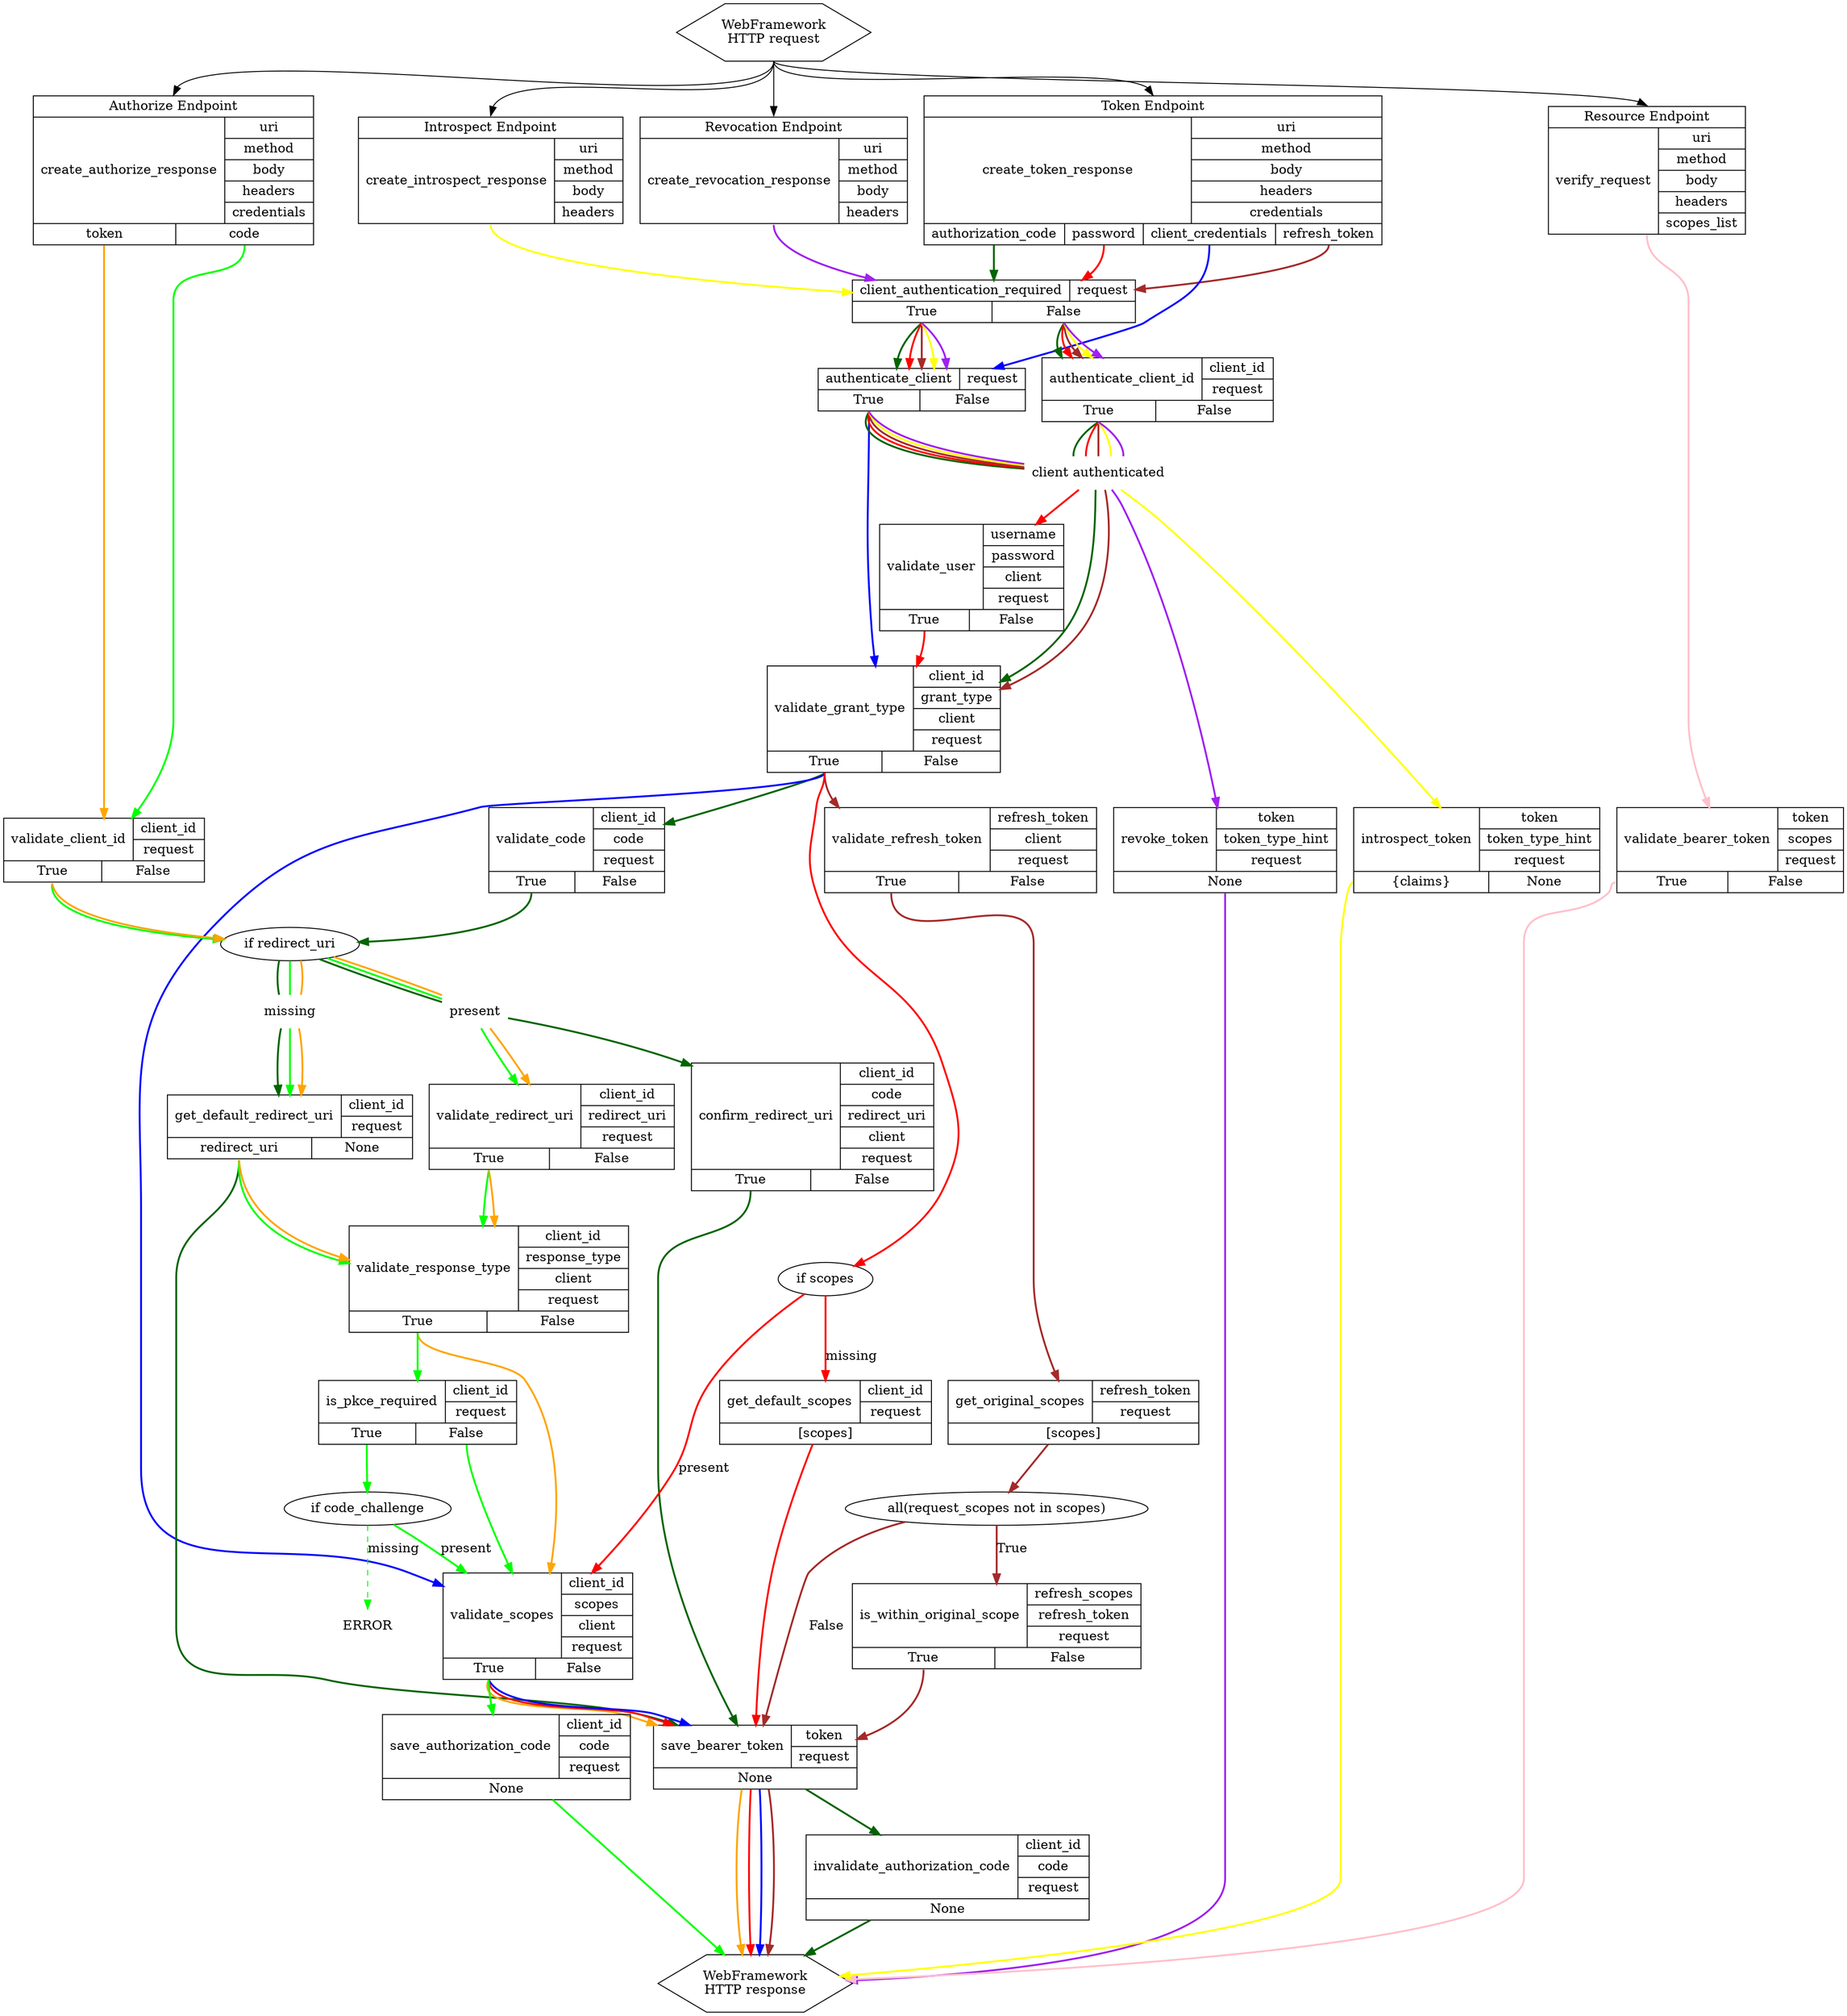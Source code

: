 digraph oauthlib {
    /* Naming conventions:
    f_ : functions in shape=record
    endpoint_ : endpoints in shape=record
    webapi_ : oauthlib entry/exit points in shape=hexagon
    if_ : internal conditions
    r_ : used when returning from two functions into one for improving clarity
    */
    center="1"
    edge [ style=bold ];

    /* Web Framework Entry and Exit points */
    {
        node [ shape=hexagon ];
        edge [ style=normal ];
        
        webapi_request [ label="WebFramework\nHTTP request" ];
        webapi_request:s ->
                endpoint_authorize:top:n,
                endpoint_token:top:n,
                endpoint_introspect:top:n,
                endpoint_revoke:top:n,
                endpoint_resource:top:n;
        webapi_response [ label="WebFramework\nHTTP response" ];
    }

    /* OAuthlib Endpoints */
    {
        rank=same;

        endpoint_authorize [ shape=record; label="{<top>Authorize Endpoint|{create_authorize_response|{uri|method|body|headers|credentials}}|{<token>token|<code>code}}" ];
        endpoint_token [ shape=record; label="{<top>Token Endpoint|{create_token_response|{uri|method|body|headers|credentials}}|{<authorization_code>authorization_code|<password>password|<client_credentials>client_credentials|<refresh_token>refresh_token}}" ];
        endpoint_revoke [ shape=record; label="{<top>Revocation Endpoint|{create_revocation_response|{uri|method|body|headers}}}" ];
        endpoint_introspect [ shape=record; label="{<top>Introspect Endpoint|{create_introspect_response|{uri|method|body|headers}}}" ];
        endpoint_resource [ shape=record; label="{<top>Resource Endpoint|{verify_request|{uri|method|body|headers|scopes_list}}}" ];
    }

    /* OAuthlib RequestValidator Methods */
    {
        node [ shape=record ];

        f_client_authentication_required [ label="{{<top>client_authentication_required|request}|{<true>True|<false>False}}"; ];
        f_authenticate_client [ label="{{<top>authenticate_client|request}|{<true>True|<false>False}}";];
        f_authenticate_client_id [ label="{{<top>authenticate_client_id|{client_id|request}}|{<true>True|<false>False}}"; ];
        f_validate_grant_type [ label="{{<top>validate_grant_type|{client_id|grant_type|client|request}}|{<true>True|<false>False}}"; ];
        f_validate_code [ label="{{<top>validate_code|{client_id|code|request}}|{<true>True|<false>False}}"; ];
        f_confirm_redirect_uri [ label="{{<top>confirm_redirect_uri|{client_id|code|redirect_uri|client|request}}|{<true>True|<false>False}}"; ];
        f_get_default_redirect_uri [ label="{{<top>get_default_redirect_uri|{client_id|request}}|{<redirect_uri>redirect_uri|<none>None}}"; ];
        f_invalidate_authorization_code [ label="{{<top>invalidate_authorization_code|{client_id|code|request}}|None}"; ];
        f_validate_scopes [ label="{{<top>validate_scopes|{client_id|scopes|client|request}}|{<true>True|<false>False}}"; ];
        f_save_bearer_token [ label="{{<top>save_bearer_token|{token|request}}|None}"; ];
        f_revoke_token [ label="{{<top>revoke_token|{token|token_type_hint|request}}|None}"; ];
        f_validate_client_id [ label="{{<top>validate_client_id|{client_id|request}}|{<true>True|<false>False}}"; ];
        f_validate_redirect_uri [ label="{{<top>validate_redirect_uri|{client_id|redirect_uri|request}}|{<true>True|<false>False}}"; ];
        f_is_pkce_required [ label="{{<top>is_pkce_required|{client_id|request}}|{<true>True|<false>False}}"; ];
        f_validate_response_type [ label="{{<top>validate_response_type|{client_id|response_type|client|request}}|{<true>True|<false>False}}"; ];
        f_save_authorization_code [ label="{{<top>save_authorization_code|{client_id|code|request}}|None}"; ];
        f_validate_bearer_token [ label="{{<top>validate_bearer_token|{token|scopes|request}}|{<true>True|<false>False}}"; ];
        f_validate_refresh_token [ label="{{<top>validate_refresh_token|{refresh_token|client|request}}|{<true>True|<false>False}}"; ];
        f_get_default_scopes [ label="{{<top>get_default_scopes|{client_id|request}}|{<scopes>[scopes]}}"; ];
        f_get_original_scopes [ label="{{<top>get_original_scopes|{refresh_token|request}}|{<scopes>[scopes]}}"; ];
        f_is_within_original_scope [ label="{{<top>is_within_original_scope|{refresh_scopes|refresh_token|request}}|{<true>True|<false>False}}"; ];
        f_validate_user [ label="{{<top>validate_user|{username|password|client|request}}|{<true>True|<false>False}}"; ];
        f_introspect_token [ label="{{<top>introspect_token|{token|token_type_hint|request}}|{<claims>\{claims\}|<none>None}}"; ];
    }

    /* OAuthlib Conditions */

    if_code_challenge [ label="if code_challenge"; ];
    if_redirect_uri [ label="if redirect_uri"; ];
    if_redirect_uri_present [ shape=none;label="present"; ];
    if_redirect_uri_missing [ shape=none;label="missing"; ];
    if_scopes [ label="if scopes"; ];
    if_all [ label="all(request_scopes not in scopes)"; ];

    /* OAuthlib functions returns helpers */
    r_client_authenticated [ shape=none,label="client authenticated"; ];

    /* OAuthlib errors */
    e_normal [ shape=none,label="ERROR" ];

    /* Ranking by functional roles */
    {
        rank = same;
        f_validate_client_id;
        f_validate_code;
        /* f_validate_user; */
        f_validate_bearer_token;
        f_validate_refresh_token;
        f_introspect_token;
        f_revoke_token;
    }
    {
        rank = same;
        f_validate_redirect_uri;
        f_get_default_redirect_uri;
        f_confirm_redirect_uri;
    }
    {
        rank = same;
        f_save_bearer_token;
        f_save_authorization_code;
    }
    {
        rank = same;
        f_invalidate_authorization_code;
    }
    {
        rank = same;
        f_get_original_scopes;
        f_get_default_scopes;
    }
    {
        rank = same;
        f_is_within_original_scope;
        f_validate_scopes;
    }

    /* Authorization Code - Access Token Request */
    {
        edge [ color=darkgreen ];

        endpoint_token:authorization_code:s -> f_client_authentication_required;
        f_client_authentication_required:true:s -> f_authenticate_client;
        f_client_authentication_required:false:s -> f_authenticate_client_id;
        f_authenticate_client:true:s -> r_client_authenticated [ arrowhead=none ];
        f_authenticate_client_id:true:s -> r_client_authenticated [ arrowhead=none ];
        r_client_authenticated -> f_validate_grant_type;
        f_validate_grant_type:true:s -> f_validate_code;

        f_validate_code:true:s -> if_redirect_uri;
        if_redirect_uri -> if_redirect_uri_present [ arrowhead=none ];
        if_redirect_uri -> if_redirect_uri_missing [ arrowhead=none ];
        if_redirect_uri_present -> f_confirm_redirect_uri;
        if_redirect_uri_missing -> f_get_default_redirect_uri;

        f_confirm_redirect_uri:true:s -> f_save_bearer_token;
        f_get_default_redirect_uri:redirect_uri:s -> f_save_bearer_token;

        f_save_bearer_token -> f_invalidate_authorization_code;
        f_invalidate_authorization_code -> webapi_response;
    }
    /* Authorization Code - Authorization Request */
    {
        edge [ color=green ];

        endpoint_authorize:code:s -> f_validate_client_id;
        f_validate_client_id:true:s -> if_redirect_uri;
        if_redirect_uri -> if_redirect_uri_present [ arrowhead=none ];
        if_redirect_uri -> if_redirect_uri_missing [ arrowhead=none ];
        if_redirect_uri_present -> f_validate_redirect_uri;
        if_redirect_uri_missing -> f_get_default_redirect_uri;

        f_validate_redirect_uri:true:s -> f_validate_response_type;
        f_get_default_redirect_uri:redirect_uri:s -> f_validate_response_type;
        f_validate_response_type:true:s -> f_is_pkce_required;
        f_is_pkce_required:true:s -> if_code_challenge;
        f_is_pkce_required:false:s -> f_validate_scopes;

        if_code_challenge -> f_validate_scopes [ label="present" ];
        if_code_challenge -> e_normal [ label="missing",style=dashed ];

        f_validate_scopes:true:s -> f_save_authorization_code;
        f_save_authorization_code -> webapi_response;
    }

    /* Implicit */ 
    {
        edge [ color=orange ];

        endpoint_authorize:token:s -> f_validate_client_id;
        f_validate_client_id:true:s -> if_redirect_uri;
        if_redirect_uri -> if_redirect_uri_present [ arrowhead=none ];
        if_redirect_uri -> if_redirect_uri_missing [ arrowhead=none ];
        if_redirect_uri_present -> f_validate_redirect_uri;
        if_redirect_uri_missing -> f_get_default_redirect_uri;

        f_validate_redirect_uri:true:s -> f_validate_response_type;
        f_get_default_redirect_uri:redirect_uri:s -> f_validate_response_type;
        f_validate_response_type:true:s -> f_validate_scopes;
        f_validate_scopes:true:s -> f_save_bearer_token;
        f_save_bearer_token -> webapi_response;
    }

    /* Resource Owner Password Grant */
    {
        edge [ color=red ];

        endpoint_token:password:s -> f_client_authentication_required;
        f_client_authentication_required:true:s -> f_authenticate_client;
        f_client_authentication_required:false:s -> f_authenticate_client_id;
        f_authenticate_client:true:s -> r_client_authenticated [ arrowhead=none ];
        f_authenticate_client_id:true:s -> r_client_authenticated [ arrowhead=none ];
        r_client_authenticated -> f_validate_user;
        f_validate_user:true:s -> f_validate_grant_type;

        f_validate_grant_type:true:s -> if_scopes;
        if_scopes -> f_validate_scopes [ label="present" ];
        if_scopes -> f_get_default_scopes [ label="missing" ];

        f_validate_scopes:true:s -> f_save_bearer_token;
        f_get_default_scopes -> f_save_bearer_token;
        f_save_bearer_token -> webapi_response;
    }

    /* Client Credentials Grant */
    {
        edge [ color=blue ];

        endpoint_token:client_credentials:s -> f_authenticate_client;
        f_authenticate_client:true:s -> f_validate_grant_type;
        f_validate_grant_type:true:s -> f_validate_scopes;
        f_validate_scopes:true:s -> f_save_bearer_token;
        f_save_bearer_token -> webapi_response;
    }

    /* Refresh Grant */
    {
        edge [ color=brown ];

        endpoint_token:refresh_token:s -> f_client_authentication_required;
        f_client_authentication_required:true:s -> f_authenticate_client;
        f_client_authentication_required:false:s -> f_authenticate_client_id;
        f_authenticate_client:true:s -> r_client_authenticated [ arrowhead=none ];
        f_authenticate_client_id:true:s -> r_client_authenticated [ arrowhead=none ];
        r_client_authenticated -> f_validate_grant_type;

        f_validate_grant_type:true:s -> f_validate_refresh_token;
        f_validate_refresh_token:true:s -> f_get_original_scopes;
        f_get_original_scopes -> if_all;
        if_all -> f_is_within_original_scope [ label="True" ];
        if_all -> f_save_bearer_token [ label="False" ];
        f_is_within_original_scope:true:s -> f_save_bearer_token;
        f_save_bearer_token -> webapi_response;
    }

    /* Introspect Endpoint  */
    {
        edge [ color=yellow ];

        endpoint_introspect:s -> f_client_authentication_required;
        f_client_authentication_required:true:s -> f_authenticate_client;
        f_client_authentication_required:false:s -> f_authenticate_client_id;
        f_authenticate_client:true:s -> r_client_authenticated [ arrowhead=none ];
        f_authenticate_client_id:true:s -> r_client_authenticated [ arrowhead=none ];
        r_client_authenticated -> f_introspect_token;
        f_introspect_token:claims -> webapi_response;
    }

    /* Revocation Endpoint */
    {
        edge [ color=purple ];

        endpoint_revoke:s -> f_client_authentication_required;
        f_client_authentication_required:true:s -> f_authenticate_client;
        f_client_authentication_required:false:s -> f_authenticate_client_id;
        f_authenticate_client:true:s -> r_client_authenticated [ arrowhead=none ];
        f_authenticate_client_id:true:s -> r_client_authenticated [ arrowhead=none ];
        r_client_authenticated -> f_revoke_token;
        f_revoke_token:s -> webapi_response;
    }

    /* Resource Access - Verify Request */
    {
        edge [ color=pink ];

        endpoint_resource:s -> f_validate_bearer_token;
        f_validate_bearer_token:true -> webapi_response;
    }
}
